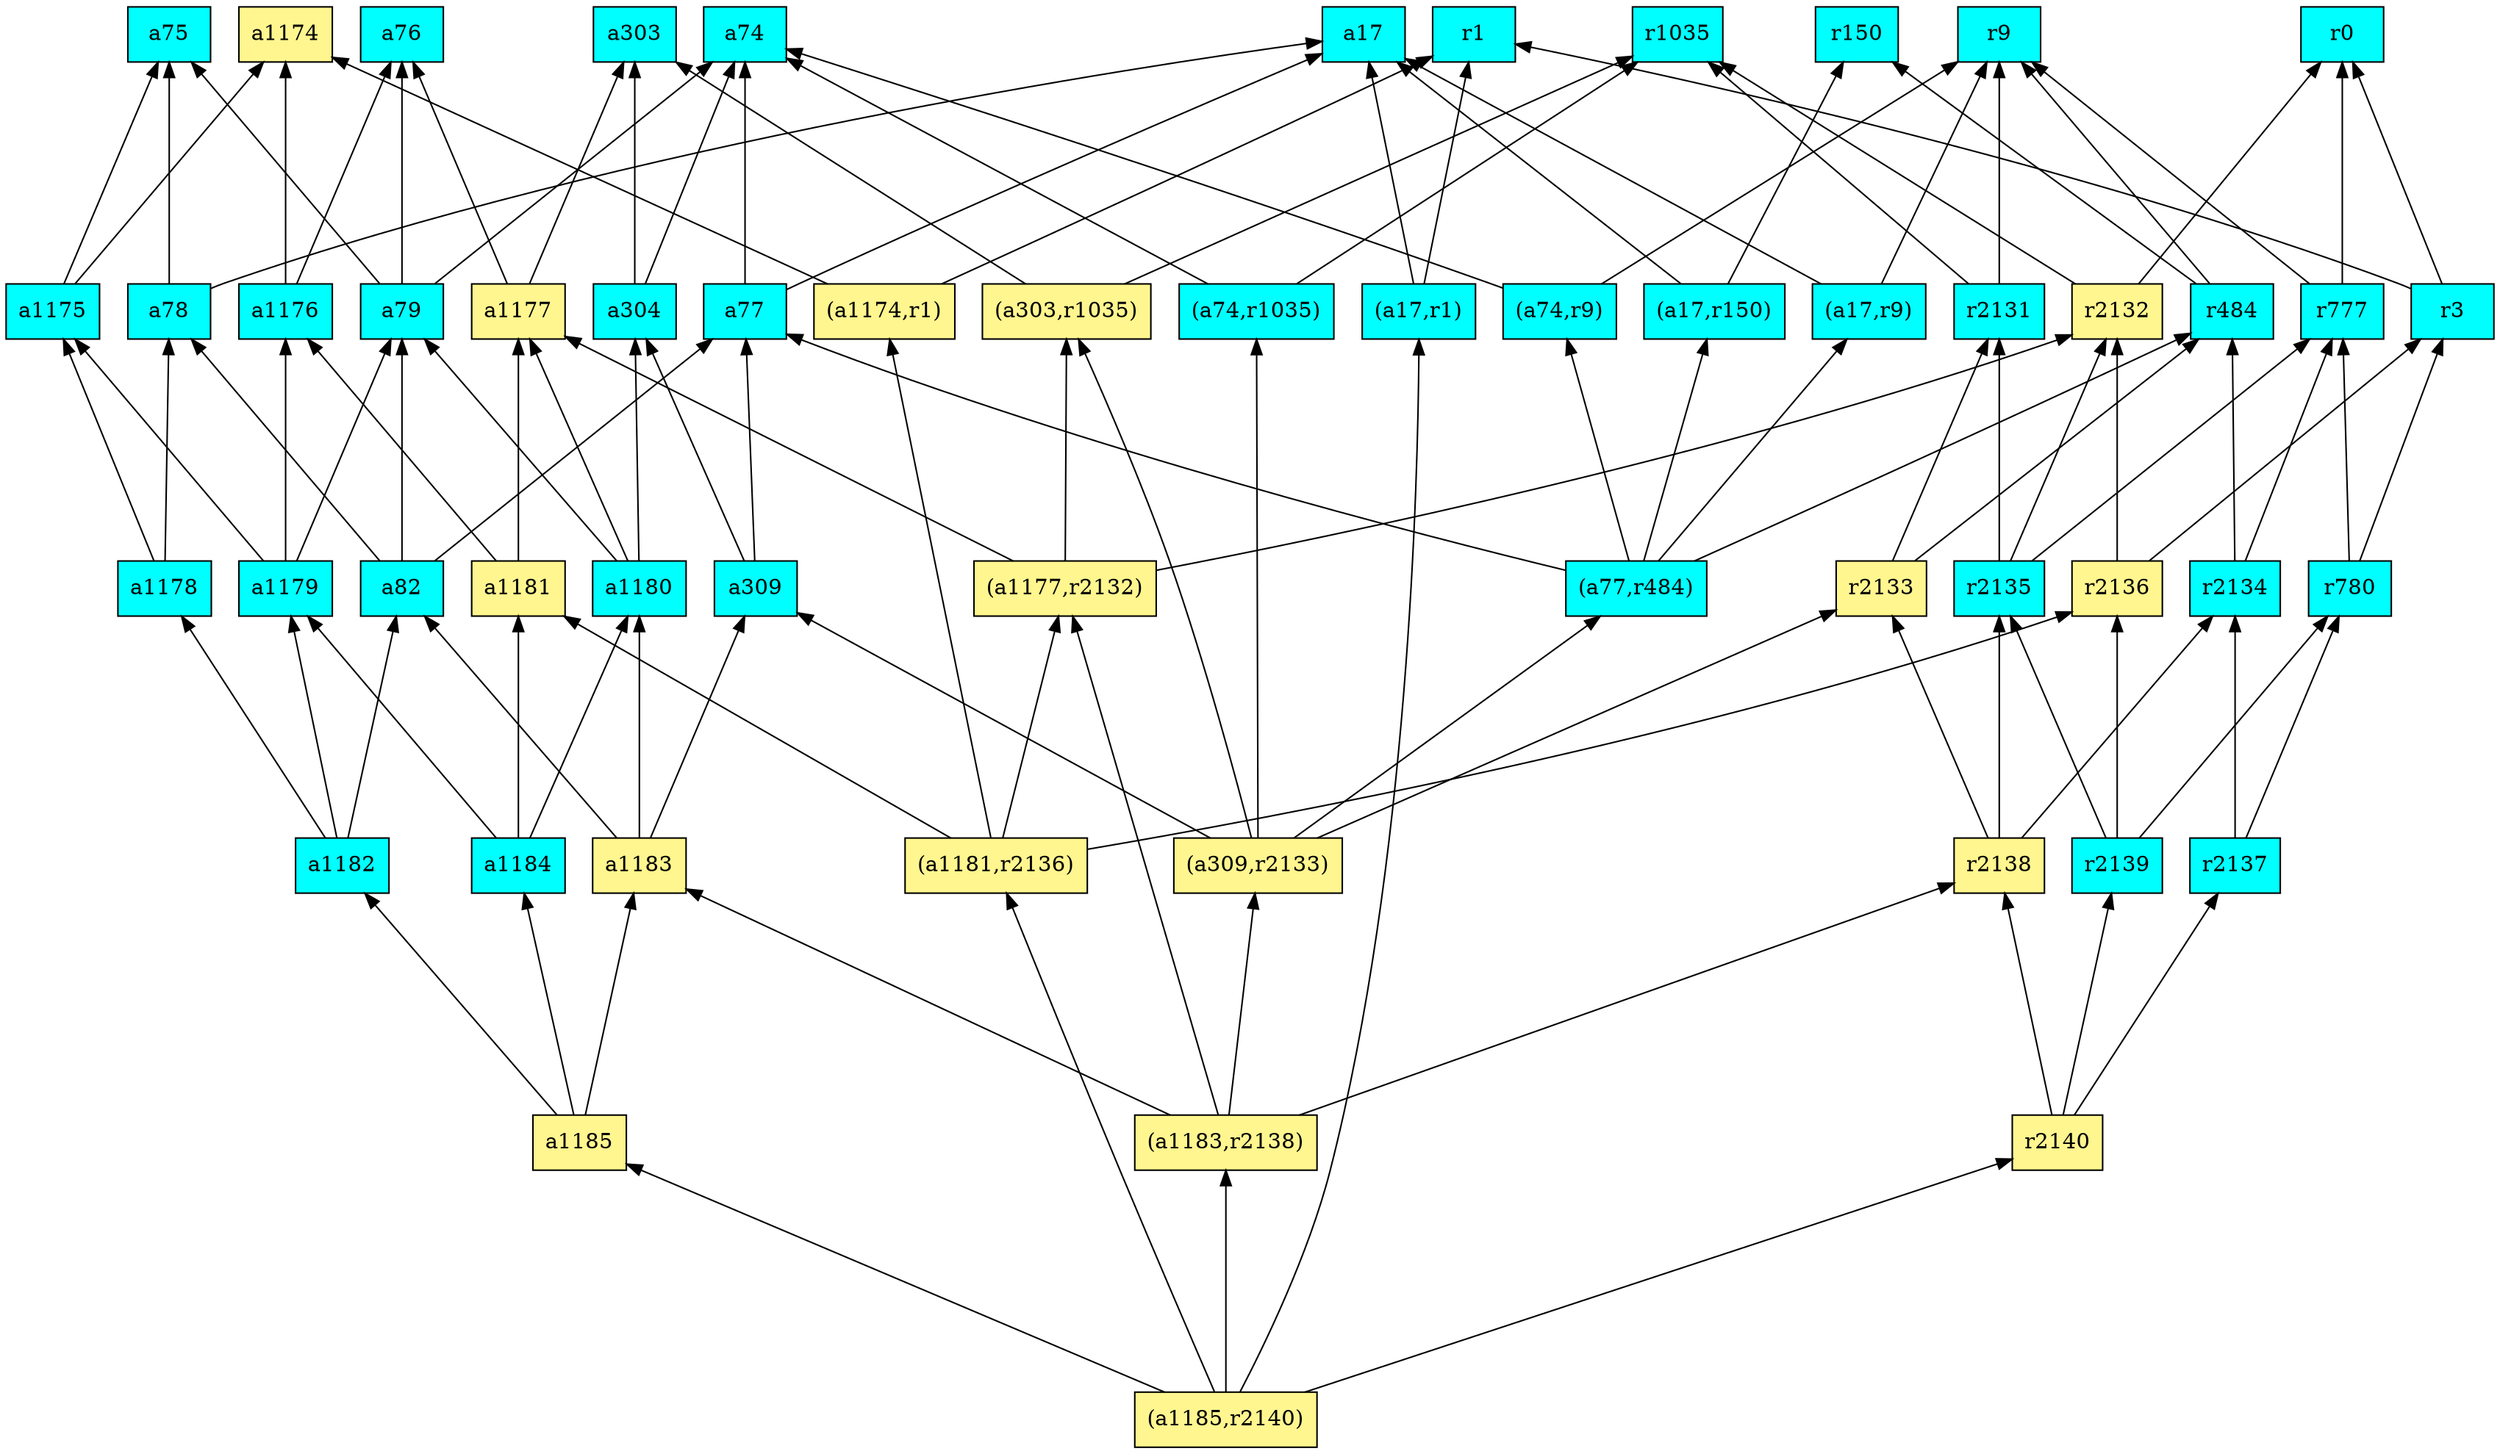 digraph G {
rankdir=BT;ranksep="2.0";
"r2138" [shape=record,fillcolor=khaki1,style=filled,label="{r2138}"];
"a74" [shape=record,fillcolor=cyan,style=filled,label="{a74}"];
"a79" [shape=record,fillcolor=cyan,style=filled,label="{a79}"];
"a304" [shape=record,fillcolor=cyan,style=filled,label="{a304}"];
"(a74,r9)" [shape=record,fillcolor=cyan,style=filled,label="{(a74,r9)}"];
"r1035" [shape=record,fillcolor=cyan,style=filled,label="{r1035}"];
"(a1177,r2132)" [shape=record,fillcolor=khaki1,style=filled,label="{(a1177,r2132)}"];
"a77" [shape=record,fillcolor=cyan,style=filled,label="{a77}"];
"r150" [shape=record,fillcolor=cyan,style=filled,label="{r150}"];
"a1183" [shape=record,fillcolor=khaki1,style=filled,label="{a1183}"];
"a1174" [shape=record,fillcolor=khaki1,style=filled,label="{a1174}"];
"r9" [shape=record,fillcolor=cyan,style=filled,label="{r9}"];
"r2131" [shape=record,fillcolor=cyan,style=filled,label="{r2131}"];
"a303" [shape=record,fillcolor=cyan,style=filled,label="{a303}"];
"a1181" [shape=record,fillcolor=khaki1,style=filled,label="{a1181}"];
"a1176" [shape=record,fillcolor=cyan,style=filled,label="{a1176}"];
"a76" [shape=record,fillcolor=cyan,style=filled,label="{a76}"];
"(a17,r1)" [shape=record,fillcolor=cyan,style=filled,label="{(a17,r1)}"];
"r2137" [shape=record,fillcolor=cyan,style=filled,label="{r2137}"];
"a82" [shape=record,fillcolor=cyan,style=filled,label="{a82}"];
"(a74,r1035)" [shape=record,fillcolor=cyan,style=filled,label="{(a74,r1035)}"];
"(a1185,r2140)" [shape=record,fillcolor=khaki1,style=filled,label="{(a1185,r2140)}"];
"r2139" [shape=record,fillcolor=cyan,style=filled,label="{r2139}"];
"a1182" [shape=record,fillcolor=cyan,style=filled,label="{a1182}"];
"r3" [shape=record,fillcolor=cyan,style=filled,label="{r3}"];
"(a17,r150)" [shape=record,fillcolor=cyan,style=filled,label="{(a17,r150)}"];
"r2136" [shape=record,fillcolor=khaki1,style=filled,label="{r2136}"];
"a1180" [shape=record,fillcolor=cyan,style=filled,label="{a1180}"];
"(a1181,r2136)" [shape=record,fillcolor=khaki1,style=filled,label="{(a1181,r2136)}"];
"r777" [shape=record,fillcolor=cyan,style=filled,label="{r777}"];
"(a1174,r1)" [shape=record,fillcolor=khaki1,style=filled,label="{(a1174,r1)}"];
"r780" [shape=record,fillcolor=cyan,style=filled,label="{r780}"];
"r2133" [shape=record,fillcolor=khaki1,style=filled,label="{r2133}"];
"r2134" [shape=record,fillcolor=cyan,style=filled,label="{r2134}"];
"a309" [shape=record,fillcolor=cyan,style=filled,label="{a309}"];
"a1178" [shape=record,fillcolor=cyan,style=filled,label="{a1178}"];
"a75" [shape=record,fillcolor=cyan,style=filled,label="{a75}"];
"a1185" [shape=record,fillcolor=khaki1,style=filled,label="{a1185}"];
"r484" [shape=record,fillcolor=cyan,style=filled,label="{r484}"];
"a17" [shape=record,fillcolor=cyan,style=filled,label="{a17}"];
"a1179" [shape=record,fillcolor=cyan,style=filled,label="{a1179}"];
"(a303,r1035)" [shape=record,fillcolor=khaki1,style=filled,label="{(a303,r1035)}"];
"a1177" [shape=record,fillcolor=khaki1,style=filled,label="{a1177}"];
"(a77,r484)" [shape=record,fillcolor=cyan,style=filled,label="{(a77,r484)}"];
"r2132" [shape=record,fillcolor=khaki1,style=filled,label="{r2132}"];
"(a17,r9)" [shape=record,fillcolor=cyan,style=filled,label="{(a17,r9)}"];
"a78" [shape=record,fillcolor=cyan,style=filled,label="{a78}"];
"r2140" [shape=record,fillcolor=khaki1,style=filled,label="{r2140}"];
"a1175" [shape=record,fillcolor=cyan,style=filled,label="{a1175}"];
"(a1183,r2138)" [shape=record,fillcolor=khaki1,style=filled,label="{(a1183,r2138)}"];
"a1184" [shape=record,fillcolor=cyan,style=filled,label="{a1184}"];
"r1" [shape=record,fillcolor=cyan,style=filled,label="{r1}"];
"r0" [shape=record,fillcolor=cyan,style=filled,label="{r0}"];
"(a309,r2133)" [shape=record,fillcolor=khaki1,style=filled,label="{(a309,r2133)}"];
"r2135" [shape=record,fillcolor=cyan,style=filled,label="{r2135}"];
"r2138" -> "r2134"
"r2138" -> "r2133"
"r2138" -> "r2135"
"a79" -> "a75"
"a79" -> "a74"
"a79" -> "a76"
"a304" -> "a303"
"a304" -> "a74"
"(a74,r9)" -> "r9"
"(a74,r9)" -> "a74"
"(a1177,r2132)" -> "(a303,r1035)"
"(a1177,r2132)" -> "a1177"
"(a1177,r2132)" -> "r2132"
"a77" -> "a74"
"a77" -> "a17"
"a1183" -> "a309"
"a1183" -> "a82"
"a1183" -> "a1180"
"r2131" -> "r1035"
"r2131" -> "r9"
"a1181" -> "a1177"
"a1181" -> "a1176"
"a1176" -> "a1174"
"a1176" -> "a76"
"(a17,r1)" -> "r1"
"(a17,r1)" -> "a17"
"r2137" -> "r2134"
"r2137" -> "r780"
"a82" -> "a78"
"a82" -> "a79"
"a82" -> "a77"
"(a74,r1035)" -> "r1035"
"(a74,r1035)" -> "a74"
"(a1185,r2140)" -> "a1185"
"(a1185,r2140)" -> "r2140"
"(a1185,r2140)" -> "(a1183,r2138)"
"(a1185,r2140)" -> "(a1181,r2136)"
"(a1185,r2140)" -> "(a17,r1)"
"r2139" -> "r780"
"r2139" -> "r2136"
"r2139" -> "r2135"
"a1182" -> "a82"
"a1182" -> "a1178"
"a1182" -> "a1179"
"r3" -> "r1"
"r3" -> "r0"
"(a17,r150)" -> "r150"
"(a17,r150)" -> "a17"
"r2136" -> "r2132"
"r2136" -> "r3"
"a1180" -> "a1177"
"a1180" -> "a79"
"a1180" -> "a304"
"(a1181,r2136)" -> "r2136"
"(a1181,r2136)" -> "(a1177,r2132)"
"(a1181,r2136)" -> "(a1174,r1)"
"(a1181,r2136)" -> "a1181"
"r777" -> "r9"
"r777" -> "r0"
"(a1174,r1)" -> "a1174"
"(a1174,r1)" -> "r1"
"r780" -> "r3"
"r780" -> "r777"
"r2133" -> "r2131"
"r2133" -> "r484"
"r2134" -> "r484"
"r2134" -> "r777"
"a309" -> "a304"
"a309" -> "a77"
"a1178" -> "a78"
"a1178" -> "a1175"
"a1185" -> "a1183"
"a1185" -> "a1182"
"a1185" -> "a1184"
"r484" -> "r9"
"r484" -> "r150"
"a1179" -> "a79"
"a1179" -> "a1175"
"a1179" -> "a1176"
"(a303,r1035)" -> "r1035"
"(a303,r1035)" -> "a303"
"a1177" -> "a303"
"a1177" -> "a76"
"(a77,r484)" -> "(a17,r9)"
"(a77,r484)" -> "(a74,r9)"
"(a77,r484)" -> "r484"
"(a77,r484)" -> "a77"
"(a77,r484)" -> "(a17,r150)"
"r2132" -> "r1035"
"r2132" -> "r0"
"(a17,r9)" -> "r9"
"(a17,r9)" -> "a17"
"a78" -> "a75"
"a78" -> "a17"
"r2140" -> "r2139"
"r2140" -> "r2138"
"r2140" -> "r2137"
"a1175" -> "a75"
"a1175" -> "a1174"
"(a1183,r2138)" -> "r2138"
"(a1183,r2138)" -> "(a1177,r2132)"
"(a1183,r2138)" -> "a1183"
"(a1183,r2138)" -> "(a309,r2133)"
"a1184" -> "a1180"
"a1184" -> "a1179"
"a1184" -> "a1181"
"(a309,r2133)" -> "(a303,r1035)"
"(a309,r2133)" -> "a309"
"(a309,r2133)" -> "(a74,r1035)"
"(a309,r2133)" -> "(a77,r484)"
"(a309,r2133)" -> "r2133"
"r2135" -> "r2132"
"r2135" -> "r777"
"r2135" -> "r2131"
}